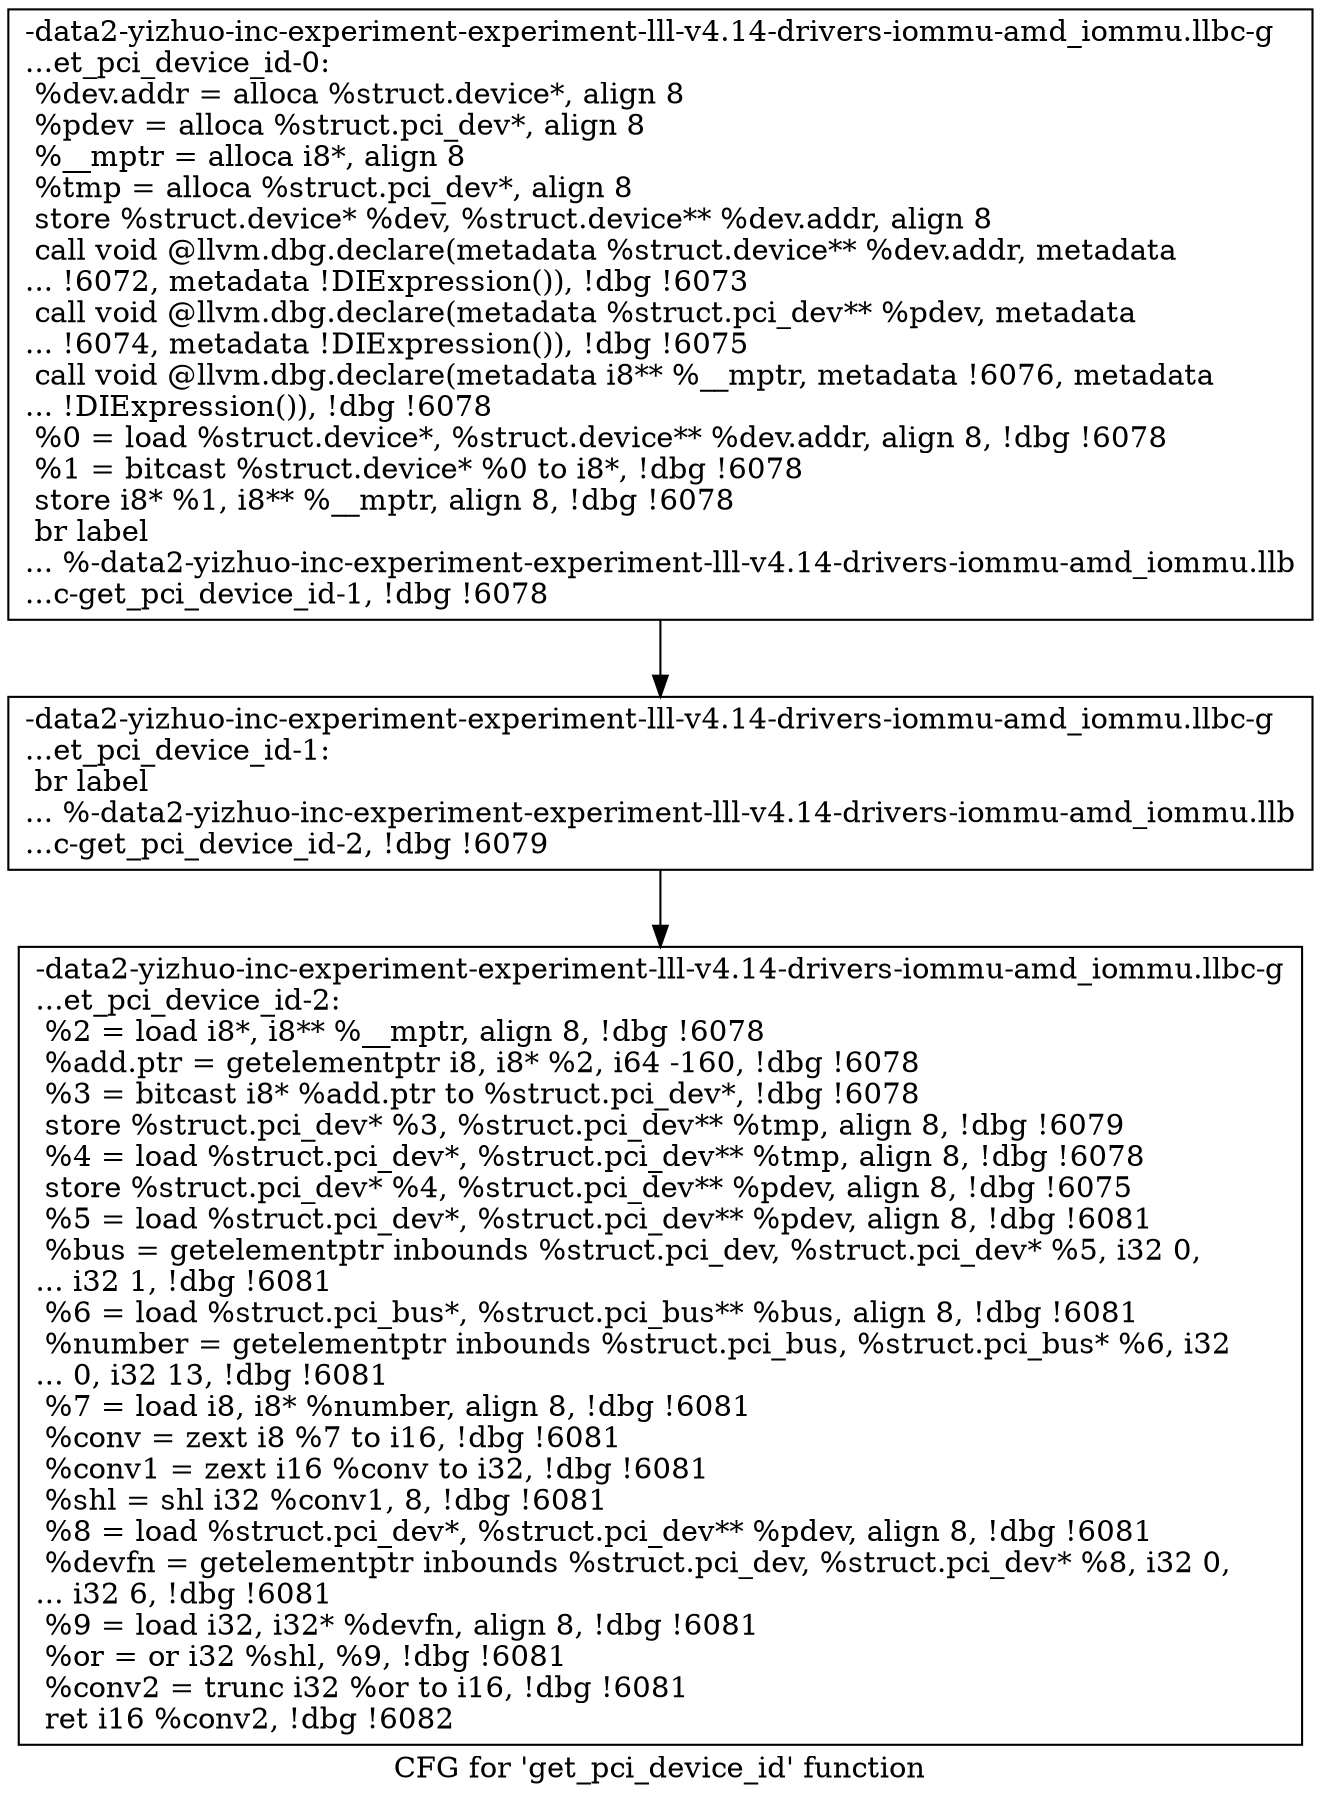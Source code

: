 digraph "CFG for 'get_pci_device_id' function" {
	label="CFG for 'get_pci_device_id' function";

	Node0x561b947dd900 [shape=record,label="{-data2-yizhuo-inc-experiment-experiment-lll-v4.14-drivers-iommu-amd_iommu.llbc-g\l...et_pci_device_id-0:\l  %dev.addr = alloca %struct.device*, align 8\l  %pdev = alloca %struct.pci_dev*, align 8\l  %__mptr = alloca i8*, align 8\l  %tmp = alloca %struct.pci_dev*, align 8\l  store %struct.device* %dev, %struct.device** %dev.addr, align 8\l  call void @llvm.dbg.declare(metadata %struct.device** %dev.addr, metadata\l... !6072, metadata !DIExpression()), !dbg !6073\l  call void @llvm.dbg.declare(metadata %struct.pci_dev** %pdev, metadata\l... !6074, metadata !DIExpression()), !dbg !6075\l  call void @llvm.dbg.declare(metadata i8** %__mptr, metadata !6076, metadata\l... !DIExpression()), !dbg !6078\l  %0 = load %struct.device*, %struct.device** %dev.addr, align 8, !dbg !6078\l  %1 = bitcast %struct.device* %0 to i8*, !dbg !6078\l  store i8* %1, i8** %__mptr, align 8, !dbg !6078\l  br label\l... %-data2-yizhuo-inc-experiment-experiment-lll-v4.14-drivers-iommu-amd_iommu.llb\l...c-get_pci_device_id-1, !dbg !6078\l}"];
	Node0x561b947dd900 -> Node0x561b947ded20;
	Node0x561b947ded20 [shape=record,label="{-data2-yizhuo-inc-experiment-experiment-lll-v4.14-drivers-iommu-amd_iommu.llbc-g\l...et_pci_device_id-1: \l  br label\l... %-data2-yizhuo-inc-experiment-experiment-lll-v4.14-drivers-iommu-amd_iommu.llb\l...c-get_pci_device_id-2, !dbg !6079\l}"];
	Node0x561b947ded20 -> Node0x561b947ded70;
	Node0x561b947ded70 [shape=record,label="{-data2-yizhuo-inc-experiment-experiment-lll-v4.14-drivers-iommu-amd_iommu.llbc-g\l...et_pci_device_id-2: \l  %2 = load i8*, i8** %__mptr, align 8, !dbg !6078\l  %add.ptr = getelementptr i8, i8* %2, i64 -160, !dbg !6078\l  %3 = bitcast i8* %add.ptr to %struct.pci_dev*, !dbg !6078\l  store %struct.pci_dev* %3, %struct.pci_dev** %tmp, align 8, !dbg !6079\l  %4 = load %struct.pci_dev*, %struct.pci_dev** %tmp, align 8, !dbg !6078\l  store %struct.pci_dev* %4, %struct.pci_dev** %pdev, align 8, !dbg !6075\l  %5 = load %struct.pci_dev*, %struct.pci_dev** %pdev, align 8, !dbg !6081\l  %bus = getelementptr inbounds %struct.pci_dev, %struct.pci_dev* %5, i32 0,\l... i32 1, !dbg !6081\l  %6 = load %struct.pci_bus*, %struct.pci_bus** %bus, align 8, !dbg !6081\l  %number = getelementptr inbounds %struct.pci_bus, %struct.pci_bus* %6, i32\l... 0, i32 13, !dbg !6081\l  %7 = load i8, i8* %number, align 8, !dbg !6081\l  %conv = zext i8 %7 to i16, !dbg !6081\l  %conv1 = zext i16 %conv to i32, !dbg !6081\l  %shl = shl i32 %conv1, 8, !dbg !6081\l  %8 = load %struct.pci_dev*, %struct.pci_dev** %pdev, align 8, !dbg !6081\l  %devfn = getelementptr inbounds %struct.pci_dev, %struct.pci_dev* %8, i32 0,\l... i32 6, !dbg !6081\l  %9 = load i32, i32* %devfn, align 8, !dbg !6081\l  %or = or i32 %shl, %9, !dbg !6081\l  %conv2 = trunc i32 %or to i16, !dbg !6081\l  ret i16 %conv2, !dbg !6082\l}"];
}
